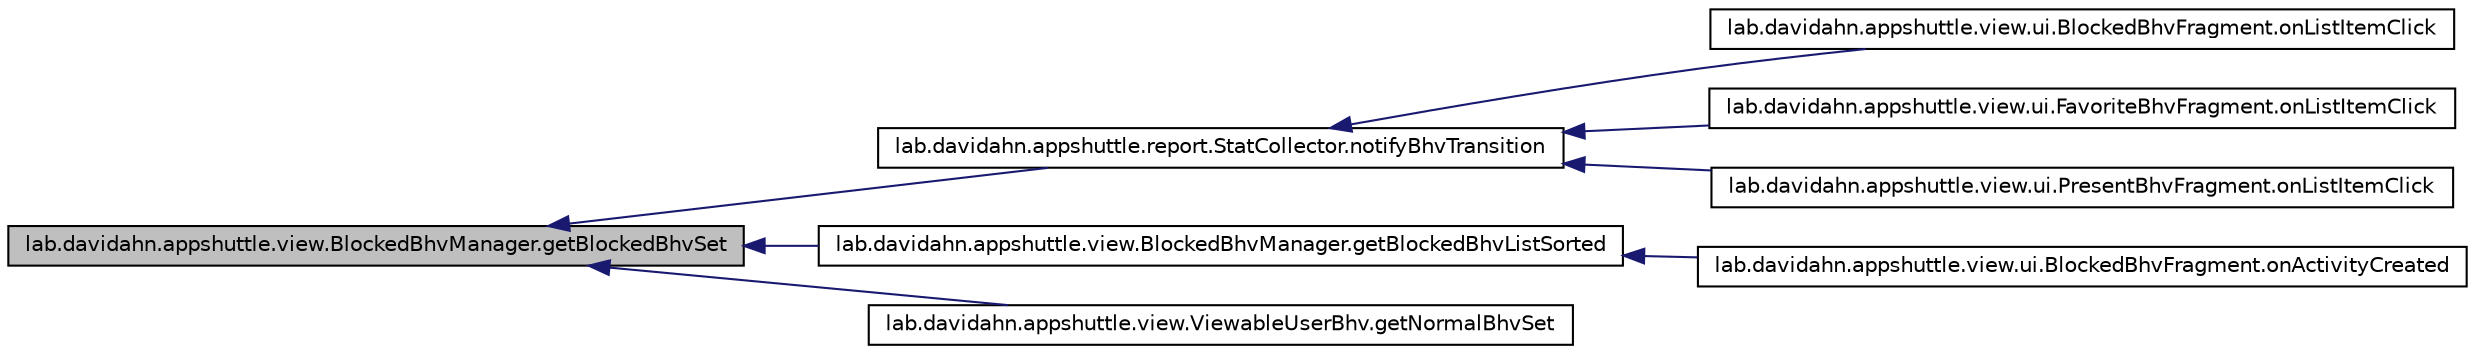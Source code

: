 digraph G
{
 // INTERACTIVE_SVG=YES
  edge [fontname="Helvetica",fontsize="10",labelfontname="Helvetica",labelfontsize="10"];
  node [fontname="Helvetica",fontsize="10",shape=record];
  rankdir="LR";
  Node1 [label="lab.davidahn.appshuttle.view.BlockedBhvManager.getBlockedBhvSet",height=0.2,width=0.4,color="black", fillcolor="grey75", style="filled" fontcolor="black"];
  Node1 -> Node2 [dir="back",color="midnightblue",fontsize="10",style="solid",fontname="Helvetica"];
  Node2 [label="lab.davidahn.appshuttle.report.StatCollector.notifyBhvTransition",height=0.2,width=0.4,color="black", fillcolor="white", style="filled",URL="$classlab_1_1davidahn_1_1appshuttle_1_1report_1_1_stat_collector.html#a5bd75c6d139e4eca7332a424e2d346bc"];
  Node2 -> Node3 [dir="back",color="midnightblue",fontsize="10",style="solid",fontname="Helvetica"];
  Node3 [label="lab.davidahn.appshuttle.view.ui.BlockedBhvFragment.onListItemClick",height=0.2,width=0.4,color="black", fillcolor="white", style="filled",URL="$classlab_1_1davidahn_1_1appshuttle_1_1view_1_1ui_1_1_blocked_bhv_fragment.html#a1e667f2329fe439b56161a5e5dd0c562"];
  Node2 -> Node4 [dir="back",color="midnightblue",fontsize="10",style="solid",fontname="Helvetica"];
  Node4 [label="lab.davidahn.appshuttle.view.ui.FavoriteBhvFragment.onListItemClick",height=0.2,width=0.4,color="black", fillcolor="white", style="filled",URL="$classlab_1_1davidahn_1_1appshuttle_1_1view_1_1ui_1_1_favorite_bhv_fragment.html#abb791eb9585f7f5b2ae9f1cdaacb2a5a"];
  Node2 -> Node5 [dir="back",color="midnightblue",fontsize="10",style="solid",fontname="Helvetica"];
  Node5 [label="lab.davidahn.appshuttle.view.ui.PresentBhvFragment.onListItemClick",height=0.2,width=0.4,color="black", fillcolor="white", style="filled",URL="$classlab_1_1davidahn_1_1appshuttle_1_1view_1_1ui_1_1_present_bhv_fragment.html#acd4463cc478da3595ed8e421df544b4c"];
  Node1 -> Node6 [dir="back",color="midnightblue",fontsize="10",style="solid",fontname="Helvetica"];
  Node6 [label="lab.davidahn.appshuttle.view.BlockedBhvManager.getBlockedBhvListSorted",height=0.2,width=0.4,color="black", fillcolor="white", style="filled",URL="$classlab_1_1davidahn_1_1appshuttle_1_1view_1_1_blocked_bhv_manager.html#a7f4135bd719ba80f982e53391bde9075"];
  Node6 -> Node7 [dir="back",color="midnightblue",fontsize="10",style="solid",fontname="Helvetica"];
  Node7 [label="lab.davidahn.appshuttle.view.ui.BlockedBhvFragment.onActivityCreated",height=0.2,width=0.4,color="black", fillcolor="white", style="filled",URL="$classlab_1_1davidahn_1_1appshuttle_1_1view_1_1ui_1_1_blocked_bhv_fragment.html#a90a03e1d38fbbc6fc6d388d391713953"];
  Node1 -> Node8 [dir="back",color="midnightblue",fontsize="10",style="solid",fontname="Helvetica"];
  Node8 [label="lab.davidahn.appshuttle.view.ViewableUserBhv.getNormalBhvSet",height=0.2,width=0.4,color="black", fillcolor="white", style="filled",URL="$classlab_1_1davidahn_1_1appshuttle_1_1view_1_1_viewable_user_bhv.html#af893511f940c257e524bf8d4377f20be"];
}
